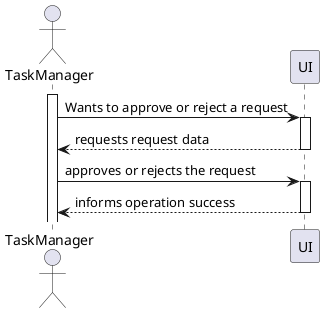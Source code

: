 @startuml

actor TaskManager
activate TaskManager

TaskManager -> UI : Wants to approve or reject a request
activate UI

UI --> TaskManager : requests request data
deactivate UI

TaskManager -> UI : approves or rejects the request
activate UI

UI --> TaskManager : informs operation success
deactivate UI

@enduml